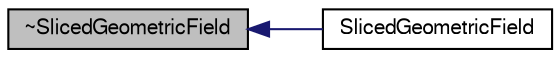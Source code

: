 digraph "~SlicedGeometricField"
{
  bgcolor="transparent";
  edge [fontname="FreeSans",fontsize="10",labelfontname="FreeSans",labelfontsize="10"];
  node [fontname="FreeSans",fontsize="10",shape=record];
  rankdir="LR";
  Node25 [label="~SlicedGeometricField",height=0.2,width=0.4,color="black", fillcolor="grey75", style="filled", fontcolor="black"];
  Node25 -> Node26 [dir="back",color="midnightblue",fontsize="10",style="solid",fontname="FreeSans"];
  Node26 [label="SlicedGeometricField",height=0.2,width=0.4,color="black",URL="$a22430.html#a94c4a4d7be3018efd82e49285863c37b",tooltip="Construct as copy. "];
}
